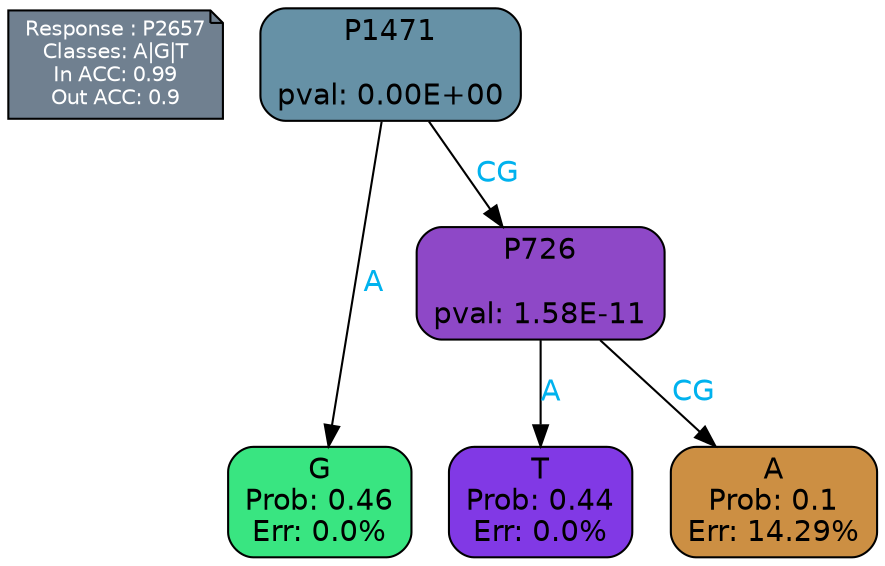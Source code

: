 digraph Tree {
node [shape=box, style="filled, rounded", color="black", fontname=helvetica] ;
graph [ranksep=equally, splines=polylines, bgcolor=transparent, dpi=600] ;
edge [fontname=helvetica] ;
LEGEND [label="Response : P2657
Classes: A|G|T
In ACC: 0.99
Out ACC: 0.9
",shape=note,align=left,style=filled,fillcolor="slategray",fontcolor="white",fontsize=10];1 [label="P1471

pval: 0.00E+00", fillcolor="#6691a6"] ;
2 [label="G
Prob: 0.46
Err: 0.0%", fillcolor="#39e581"] ;
3 [label="P726

pval: 1.58E-11", fillcolor="#8e48c7"] ;
4 [label="T
Prob: 0.44
Err: 0.0%", fillcolor="#8139e5"] ;
5 [label="A
Prob: 0.1
Err: 14.29%", fillcolor="#cc8f43"] ;
1 -> 2 [label="A",fontcolor=deepskyblue2] ;
1 -> 3 [label="CG",fontcolor=deepskyblue2] ;
3 -> 4 [label="A",fontcolor=deepskyblue2] ;
3 -> 5 [label="CG",fontcolor=deepskyblue2] ;
{rank = same; 2;4;5;}{rank = same; LEGEND;1;}}